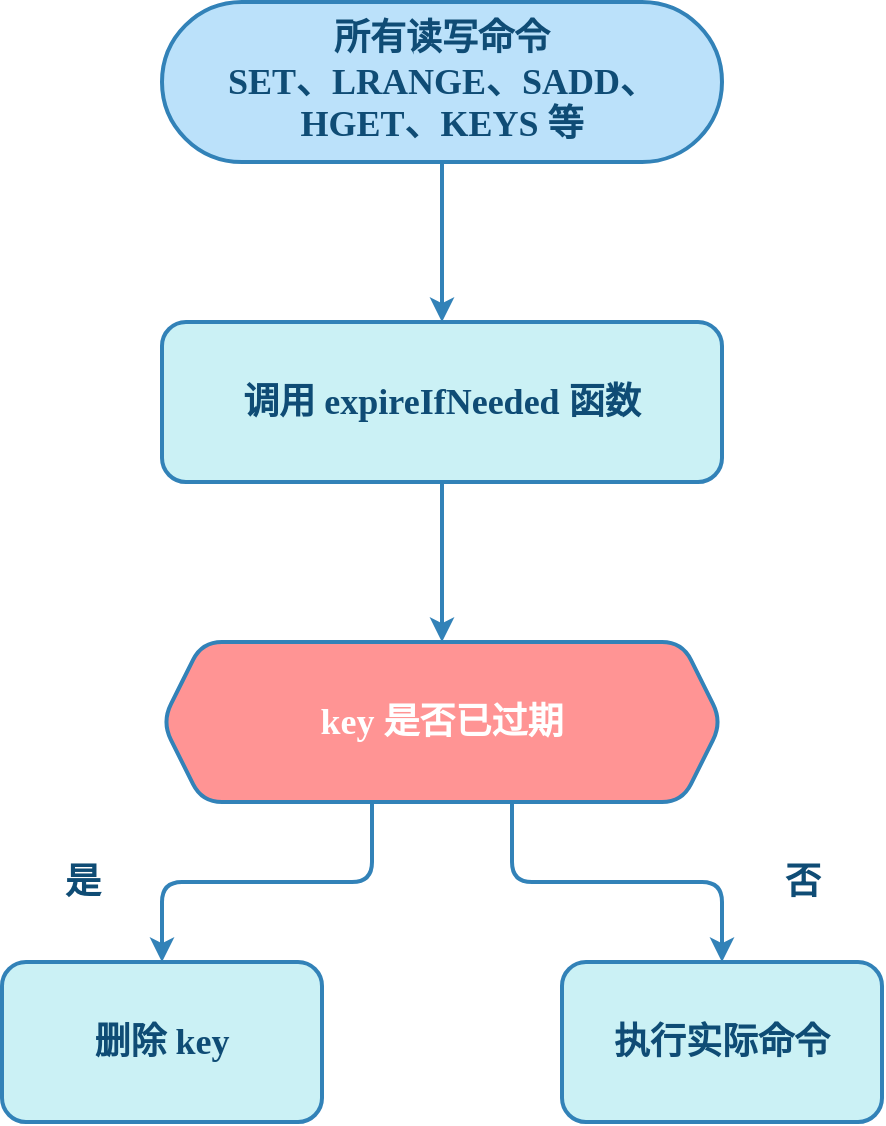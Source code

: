 <mxfile compressed="true" version="22.0.3" type="device"><diagram name="惰性删除" id="7i-YgRfIu1mgZXkBG6z7"><mxGraphModel dx="1418" dy="838" grid="1" gridSize="10" guides="1" tooltips="1" connect="1" arrows="1" fold="1" page="1" pageScale="1" pageWidth="827" pageHeight="1169" math="0" shadow="0"><root><mxCell id="dSHPUmfVmISYdlkwJ9x8-0"/><mxCell id="dSHPUmfVmISYdlkwJ9x8-1" parent="dSHPUmfVmISYdlkwJ9x8-0"/><mxCell id="0W3aThTYIRzfFjMQK2qu-7" style="edgeStyle=none;shape=connector;rounded=0;orthogonalLoop=1;jettySize=auto;html=1;entryX=0.5;entryY=0;entryDx=0;entryDy=0;labelBackgroundColor=default;strokeColor=#3282B8;strokeWidth=2;align=center;verticalAlign=middle;fontFamily=Comic Sans MS;fontSize=18;fontColor=#0F4C75;endArrow=classic;fontStyle=1" parent="dSHPUmfVmISYdlkwJ9x8-1" source="0W3aThTYIRzfFjMQK2qu-2" target="0W3aThTYIRzfFjMQK2qu-5" edge="1"><mxGeometry relative="1" as="geometry"><mxPoint x="400" y="120" as="targetPoint"/></mxGeometry></mxCell><mxCell id="0W3aThTYIRzfFjMQK2qu-2" value="&lt;div&gt;所有读写命令&lt;/div&gt;&lt;div&gt;SET、LRANGE、SADD、HGET、KEYS 等&lt;/div&gt;" style="html=1;dashed=0;whiteSpace=wrap;shape=mxgraph.dfd.start;rounded=1;shadow=0;strokeColor=#3282B8;strokeWidth=2;align=center;verticalAlign=middle;fontFamily=Comic Sans MS;fontSize=18;fontColor=#0F4C75;fillColor=#BBE1FA;fontStyle=1" parent="dSHPUmfVmISYdlkwJ9x8-1" vertex="1"><mxGeometry x="280" y="280" width="280" height="80" as="geometry"/></mxCell><mxCell id="0W3aThTYIRzfFjMQK2qu-10" style="edgeStyle=none;shape=connector;rounded=0;orthogonalLoop=1;jettySize=auto;html=1;entryX=0.5;entryY=0;entryDx=0;entryDy=0;labelBackgroundColor=default;strokeColor=#3282B8;strokeWidth=2;align=center;verticalAlign=middle;fontFamily=Comic Sans MS;fontSize=18;fontColor=#0F4C75;endArrow=classic;fontStyle=1" parent="dSHPUmfVmISYdlkwJ9x8-1" source="0W3aThTYIRzfFjMQK2qu-5" target="0W3aThTYIRzfFjMQK2qu-6" edge="1"><mxGeometry relative="1" as="geometry"/></mxCell><mxCell id="0W3aThTYIRzfFjMQK2qu-5" value="调用 expireIfNeeded 函数" style="rounded=1;whiteSpace=wrap;html=1;fontFamily=Comic Sans MS;fontStyle=1;labelBackgroundColor=none;fillColor=#CBF1F5;strokeColor=#3282B8;fontColor=#0F4C75;shadow=0;container=0;fontSize=18;verticalAlign=middle;strokeWidth=2;" parent="dSHPUmfVmISYdlkwJ9x8-1" vertex="1"><mxGeometry x="280" y="440" width="280" height="80" as="geometry"/></mxCell><mxCell id="n_qJgbbTJo7xErQSViiv-3" style="edgeStyle=orthogonalEdgeStyle;shape=connector;rounded=1;orthogonalLoop=1;jettySize=auto;html=1;exitX=0.625;exitY=1;exitDx=0;exitDy=0;labelBackgroundColor=default;strokeColor=#3282B8;strokeWidth=2;align=center;verticalAlign=middle;fontFamily=Comic Sans MS;fontSize=18;fontColor=#0F4C75;endArrow=classic;entryX=0.5;entryY=0;entryDx=0;entryDy=0;fontStyle=1" parent="dSHPUmfVmISYdlkwJ9x8-1" source="0W3aThTYIRzfFjMQK2qu-6" target="n_qJgbbTJo7xErQSViiv-1" edge="1"><mxGeometry relative="1" as="geometry"/></mxCell><mxCell id="0W3aThTYIRzfFjMQK2qu-6" value="key 是否已过期" style="shape=hexagon;perimeter=hexagonPerimeter2;whiteSpace=wrap;html=1;fixedSize=1;rounded=1;shadow=0;strokeColor=#3282B8;strokeWidth=2;align=center;verticalAlign=middle;fontFamily=Comic Sans MS;fontSize=18;fontColor=#FFFFFF;fillColor=#FF9494;fontStyle=1" parent="dSHPUmfVmISYdlkwJ9x8-1" vertex="1"><mxGeometry x="280" y="600" width="280" height="80" as="geometry"/></mxCell><mxCell id="0W3aThTYIRzfFjMQK2qu-15" style="edgeStyle=orthogonalEdgeStyle;shape=connector;rounded=1;orthogonalLoop=1;jettySize=auto;html=1;entryX=0.5;entryY=0;entryDx=0;entryDy=0;labelBackgroundColor=default;strokeColor=#3282B8;strokeWidth=2;align=center;verticalAlign=middle;fontFamily=Comic Sans MS;fontSize=18;fontColor=#0F4C75;endArrow=classic;exitX=0.375;exitY=1;exitDx=0;exitDy=0;fontStyle=1" parent="dSHPUmfVmISYdlkwJ9x8-1" source="0W3aThTYIRzfFjMQK2qu-6" target="n_qJgbbTJo7xErQSViiv-0" edge="1"><mxGeometry relative="1" as="geometry"><mxPoint x="400" y="760.5" as="targetPoint"/></mxGeometry></mxCell><mxCell id="pBeTlgHWIa1Xst9SdC7y-1" value="否" style="text;html=1;align=center;verticalAlign=middle;resizable=0;points=[];autosize=1;strokeColor=none;fillColor=none;fontSize=18;fontFamily=Comic Sans MS;fontColor=#0F4C75;fontStyle=1" parent="dSHPUmfVmISYdlkwJ9x8-1" vertex="1"><mxGeometry x="580" y="700" width="40" height="40" as="geometry"/></mxCell><mxCell id="n_qJgbbTJo7xErQSViiv-0" value="删除 key" style="rounded=1;whiteSpace=wrap;html=1;fontFamily=Comic Sans MS;fontStyle=1;labelBackgroundColor=none;fillColor=#CBF1F5;strokeColor=#3282B8;fontColor=#0F4C75;shadow=0;container=0;fontSize=18;verticalAlign=middle;strokeWidth=2;" parent="dSHPUmfVmISYdlkwJ9x8-1" vertex="1"><mxGeometry x="200" y="760" width="160" height="80" as="geometry"/></mxCell><mxCell id="n_qJgbbTJo7xErQSViiv-1" value="执行实际命令" style="rounded=1;whiteSpace=wrap;html=1;fontFamily=Comic Sans MS;fontStyle=1;labelBackgroundColor=none;fillColor=#CBF1F5;strokeColor=#3282B8;fontColor=#0F4C75;shadow=0;container=0;fontSize=18;verticalAlign=middle;strokeWidth=2;" parent="dSHPUmfVmISYdlkwJ9x8-1" vertex="1"><mxGeometry x="480" y="760" width="160" height="80" as="geometry"/></mxCell><mxCell id="n_qJgbbTJo7xErQSViiv-4" value="是" style="text;html=1;align=center;verticalAlign=middle;resizable=0;points=[];autosize=1;strokeColor=none;fillColor=none;fontSize=18;fontFamily=Comic Sans MS;fontColor=#0F4C75;fontStyle=1" parent="dSHPUmfVmISYdlkwJ9x8-1" vertex="1"><mxGeometry x="220" y="700" width="40" height="40" as="geometry"/></mxCell></root></mxGraphModel></diagram></mxfile>